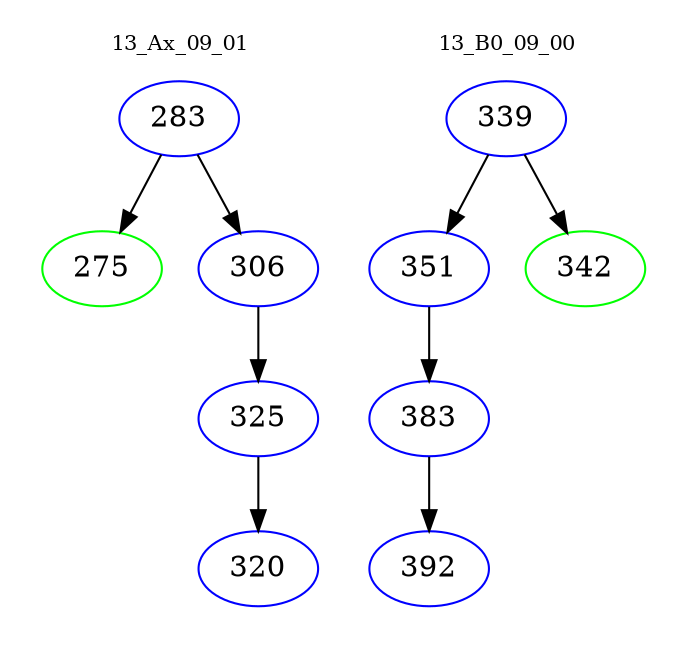 digraph{
subgraph cluster_0 {
color = white
label = "13_Ax_09_01";
fontsize=10;
T0_283 [label="283", color="blue"]
T0_283 -> T0_275 [color="black"]
T0_275 [label="275", color="green"]
T0_283 -> T0_306 [color="black"]
T0_306 [label="306", color="blue"]
T0_306 -> T0_325 [color="black"]
T0_325 [label="325", color="blue"]
T0_325 -> T0_320 [color="black"]
T0_320 [label="320", color="blue"]
}
subgraph cluster_1 {
color = white
label = "13_B0_09_00";
fontsize=10;
T1_339 [label="339", color="blue"]
T1_339 -> T1_351 [color="black"]
T1_351 [label="351", color="blue"]
T1_351 -> T1_383 [color="black"]
T1_383 [label="383", color="blue"]
T1_383 -> T1_392 [color="black"]
T1_392 [label="392", color="blue"]
T1_339 -> T1_342 [color="black"]
T1_342 [label="342", color="green"]
}
}
